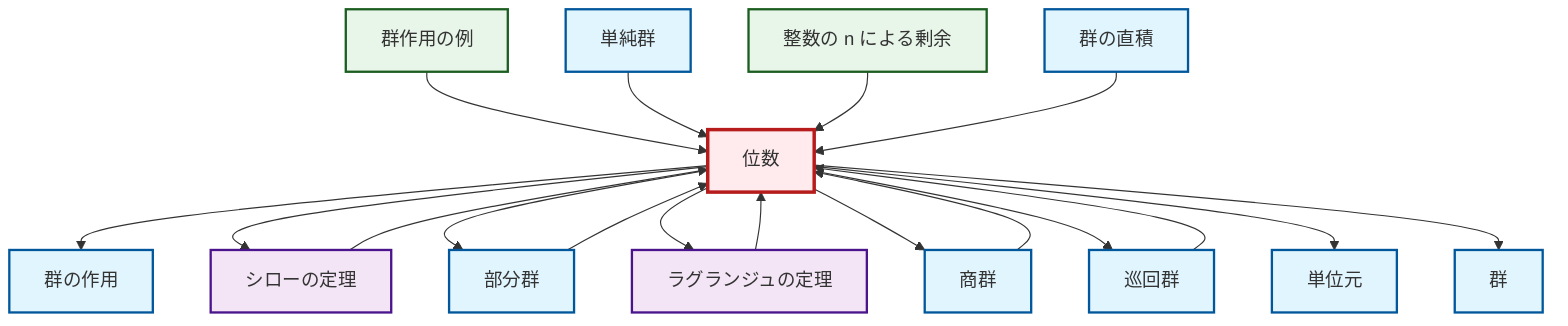 graph TD
    classDef definition fill:#e1f5fe,stroke:#01579b,stroke-width:2px
    classDef theorem fill:#f3e5f5,stroke:#4a148c,stroke-width:2px
    classDef axiom fill:#fff3e0,stroke:#e65100,stroke-width:2px
    classDef example fill:#e8f5e9,stroke:#1b5e20,stroke-width:2px
    classDef current fill:#ffebee,stroke:#b71c1c,stroke-width:3px
    def-order["位数"]:::definition
    ex-group-action-examples["群作用の例"]:::example
    def-group-action["群の作用"]:::definition
    def-identity-element["単位元"]:::definition
    def-simple-group["単純群"]:::definition
    def-subgroup["部分群"]:::definition
    thm-sylow["シローの定理"]:::theorem
    ex-quotient-integers-mod-n["整数の n による剰余"]:::example
    def-group["群"]:::definition
    def-direct-product["群の直積"]:::definition
    def-quotient-group["商群"]:::definition
    def-cyclic-group["巡回群"]:::definition
    thm-lagrange["ラグランジュの定理"]:::theorem
    def-order --> def-group-action
    def-order --> thm-sylow
    ex-group-action-examples --> def-order
    def-order --> def-subgroup
    def-simple-group --> def-order
    thm-lagrange --> def-order
    thm-sylow --> def-order
    ex-quotient-integers-mod-n --> def-order
    def-order --> thm-lagrange
    def-direct-product --> def-order
    def-order --> def-quotient-group
    def-order --> def-cyclic-group
    def-order --> def-identity-element
    def-order --> def-group
    def-quotient-group --> def-order
    def-subgroup --> def-order
    def-cyclic-group --> def-order
    class def-order current